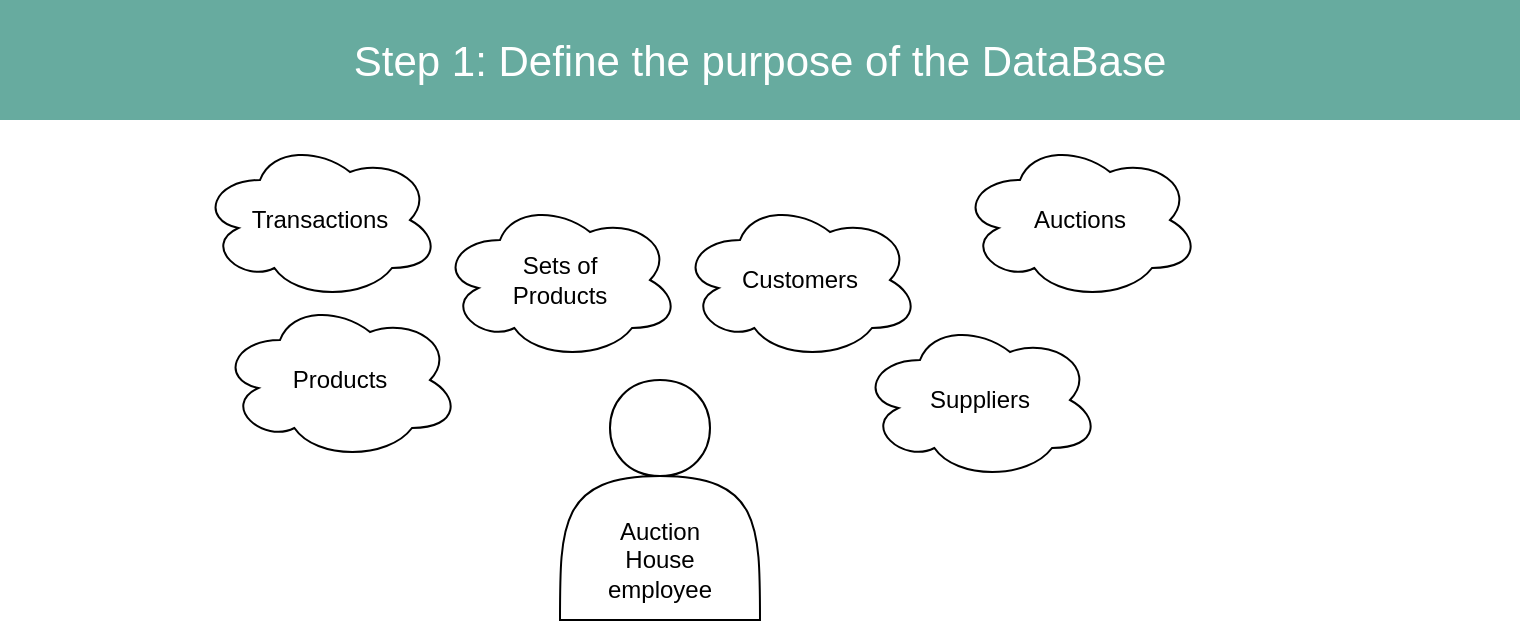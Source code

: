 <mxfile version="14.5.10" type="device"><diagram id="Qlab7BlyAjxRTgfkOohs" name="Page-1"><mxGraphModel dx="1038" dy="548" grid="1" gridSize="10" guides="1" tooltips="1" connect="1" arrows="1" fold="1" page="1" pageScale="1" pageWidth="827" pageHeight="1169" math="0" shadow="0"><root><mxCell id="0"/><mxCell id="1" parent="0"/><mxCell id="-xcbg-qOsnuhI51LGYwy-3" value="" style="rounded=0;whiteSpace=wrap;html=1;labelBackgroundColor=#009999;labelBorderColor=#000000;strokeColor=none;fillColor=#67AB9F;" vertex="1" parent="1"><mxGeometry x="40" y="40" width="760" height="60" as="geometry"/></mxCell><mxCell id="-xcbg-qOsnuhI51LGYwy-4" value="&lt;font style=&quot;font-size: 21px&quot;&gt;Step 1: Define the purpose of the DataBase&lt;/font&gt;" style="text;html=1;strokeColor=none;fillColor=none;align=center;verticalAlign=middle;whiteSpace=wrap;rounded=0;labelBackgroundColor=none;fontColor=#FFFFFF;" vertex="1" parent="1"><mxGeometry x="60" y="60" width="720" height="20" as="geometry"/></mxCell><mxCell id="-xcbg-qOsnuhI51LGYwy-6" value="" style="ellipse;shape=cloud;whiteSpace=wrap;html=1;labelBackgroundColor=none;fontColor=#FFFFFF;fillColor=none;" vertex="1" parent="1"><mxGeometry x="260" y="140" width="120" height="80" as="geometry"/></mxCell><mxCell id="-xcbg-qOsnuhI51LGYwy-8" value="Au" style="shape=actor;whiteSpace=wrap;html=1;labelBackgroundColor=none;fontColor=#FFFFFF;fillColor=none;" vertex="1" parent="1"><mxGeometry x="320" y="230" width="100" height="120" as="geometry"/></mxCell><mxCell id="-xcbg-qOsnuhI51LGYwy-9" value="" style="ellipse;shape=cloud;whiteSpace=wrap;html=1;labelBackgroundColor=none;fontColor=#FFFFFF;fillColor=none;" vertex="1" parent="1"><mxGeometry x="380" y="140" width="120" height="80" as="geometry"/></mxCell><mxCell id="-xcbg-qOsnuhI51LGYwy-10" value="" style="ellipse;shape=cloud;whiteSpace=wrap;html=1;labelBackgroundColor=none;fontColor=#FFFFFF;fillColor=none;" vertex="1" parent="1"><mxGeometry x="150" y="190" width="120" height="80" as="geometry"/></mxCell><mxCell id="-xcbg-qOsnuhI51LGYwy-12" value="Auction House employee" style="text;html=1;strokeColor=none;fillColor=none;align=center;verticalAlign=middle;whiteSpace=wrap;rounded=0;labelBackgroundColor=none;" vertex="1" parent="1"><mxGeometry x="340" y="300" width="60" height="40" as="geometry"/></mxCell><mxCell id="-xcbg-qOsnuhI51LGYwy-13" value="Products" style="text;html=1;strokeColor=none;fillColor=none;align=center;verticalAlign=middle;whiteSpace=wrap;rounded=0;labelBackgroundColor=none;" vertex="1" parent="1"><mxGeometry x="180" y="210" width="60" height="40" as="geometry"/></mxCell><mxCell id="-xcbg-qOsnuhI51LGYwy-14" value="Sets of Products" style="text;html=1;strokeColor=none;fillColor=none;align=center;verticalAlign=middle;whiteSpace=wrap;rounded=0;labelBackgroundColor=none;" vertex="1" parent="1"><mxGeometry x="290" y="160" width="60" height="40" as="geometry"/></mxCell><mxCell id="-xcbg-qOsnuhI51LGYwy-15" value="Customers" style="text;html=1;strokeColor=none;fillColor=none;align=center;verticalAlign=middle;whiteSpace=wrap;rounded=0;labelBackgroundColor=none;" vertex="1" parent="1"><mxGeometry x="410" y="160" width="60" height="40" as="geometry"/></mxCell><mxCell id="-xcbg-qOsnuhI51LGYwy-17" value="" style="ellipse;shape=cloud;whiteSpace=wrap;html=1;labelBackgroundColor=none;fontColor=#000000;fillColor=none;" vertex="1" parent="1"><mxGeometry x="140" y="110" width="120" height="80" as="geometry"/></mxCell><mxCell id="-xcbg-qOsnuhI51LGYwy-18" value="Transactions" style="text;html=1;strokeColor=none;fillColor=none;align=center;verticalAlign=middle;whiteSpace=wrap;rounded=0;labelBackgroundColor=none;" vertex="1" parent="1"><mxGeometry x="170" y="130" width="60" height="40" as="geometry"/></mxCell><mxCell id="-xcbg-qOsnuhI51LGYwy-19" value="" style="ellipse;shape=cloud;whiteSpace=wrap;html=1;labelBackgroundColor=none;fontColor=#000000;fillColor=none;" vertex="1" parent="1"><mxGeometry x="470" y="200" width="120" height="80" as="geometry"/></mxCell><mxCell id="-xcbg-qOsnuhI51LGYwy-20" value="Suppliers" style="text;html=1;strokeColor=none;fillColor=none;align=center;verticalAlign=middle;whiteSpace=wrap;rounded=0;labelBackgroundColor=none;" vertex="1" parent="1"><mxGeometry x="500" y="220" width="60" height="40" as="geometry"/></mxCell><mxCell id="-xcbg-qOsnuhI51LGYwy-21" value="" style="ellipse;shape=cloud;whiteSpace=wrap;html=1;labelBackgroundColor=none;fontColor=#FFFFFF;fillColor=none;" vertex="1" parent="1"><mxGeometry x="520" y="110" width="120" height="80" as="geometry"/></mxCell><mxCell id="-xcbg-qOsnuhI51LGYwy-22" value="Auctions" style="text;html=1;strokeColor=none;fillColor=none;align=center;verticalAlign=middle;whiteSpace=wrap;rounded=0;labelBackgroundColor=none;" vertex="1" parent="1"><mxGeometry x="550" y="130" width="60" height="40" as="geometry"/></mxCell></root></mxGraphModel></diagram></mxfile>